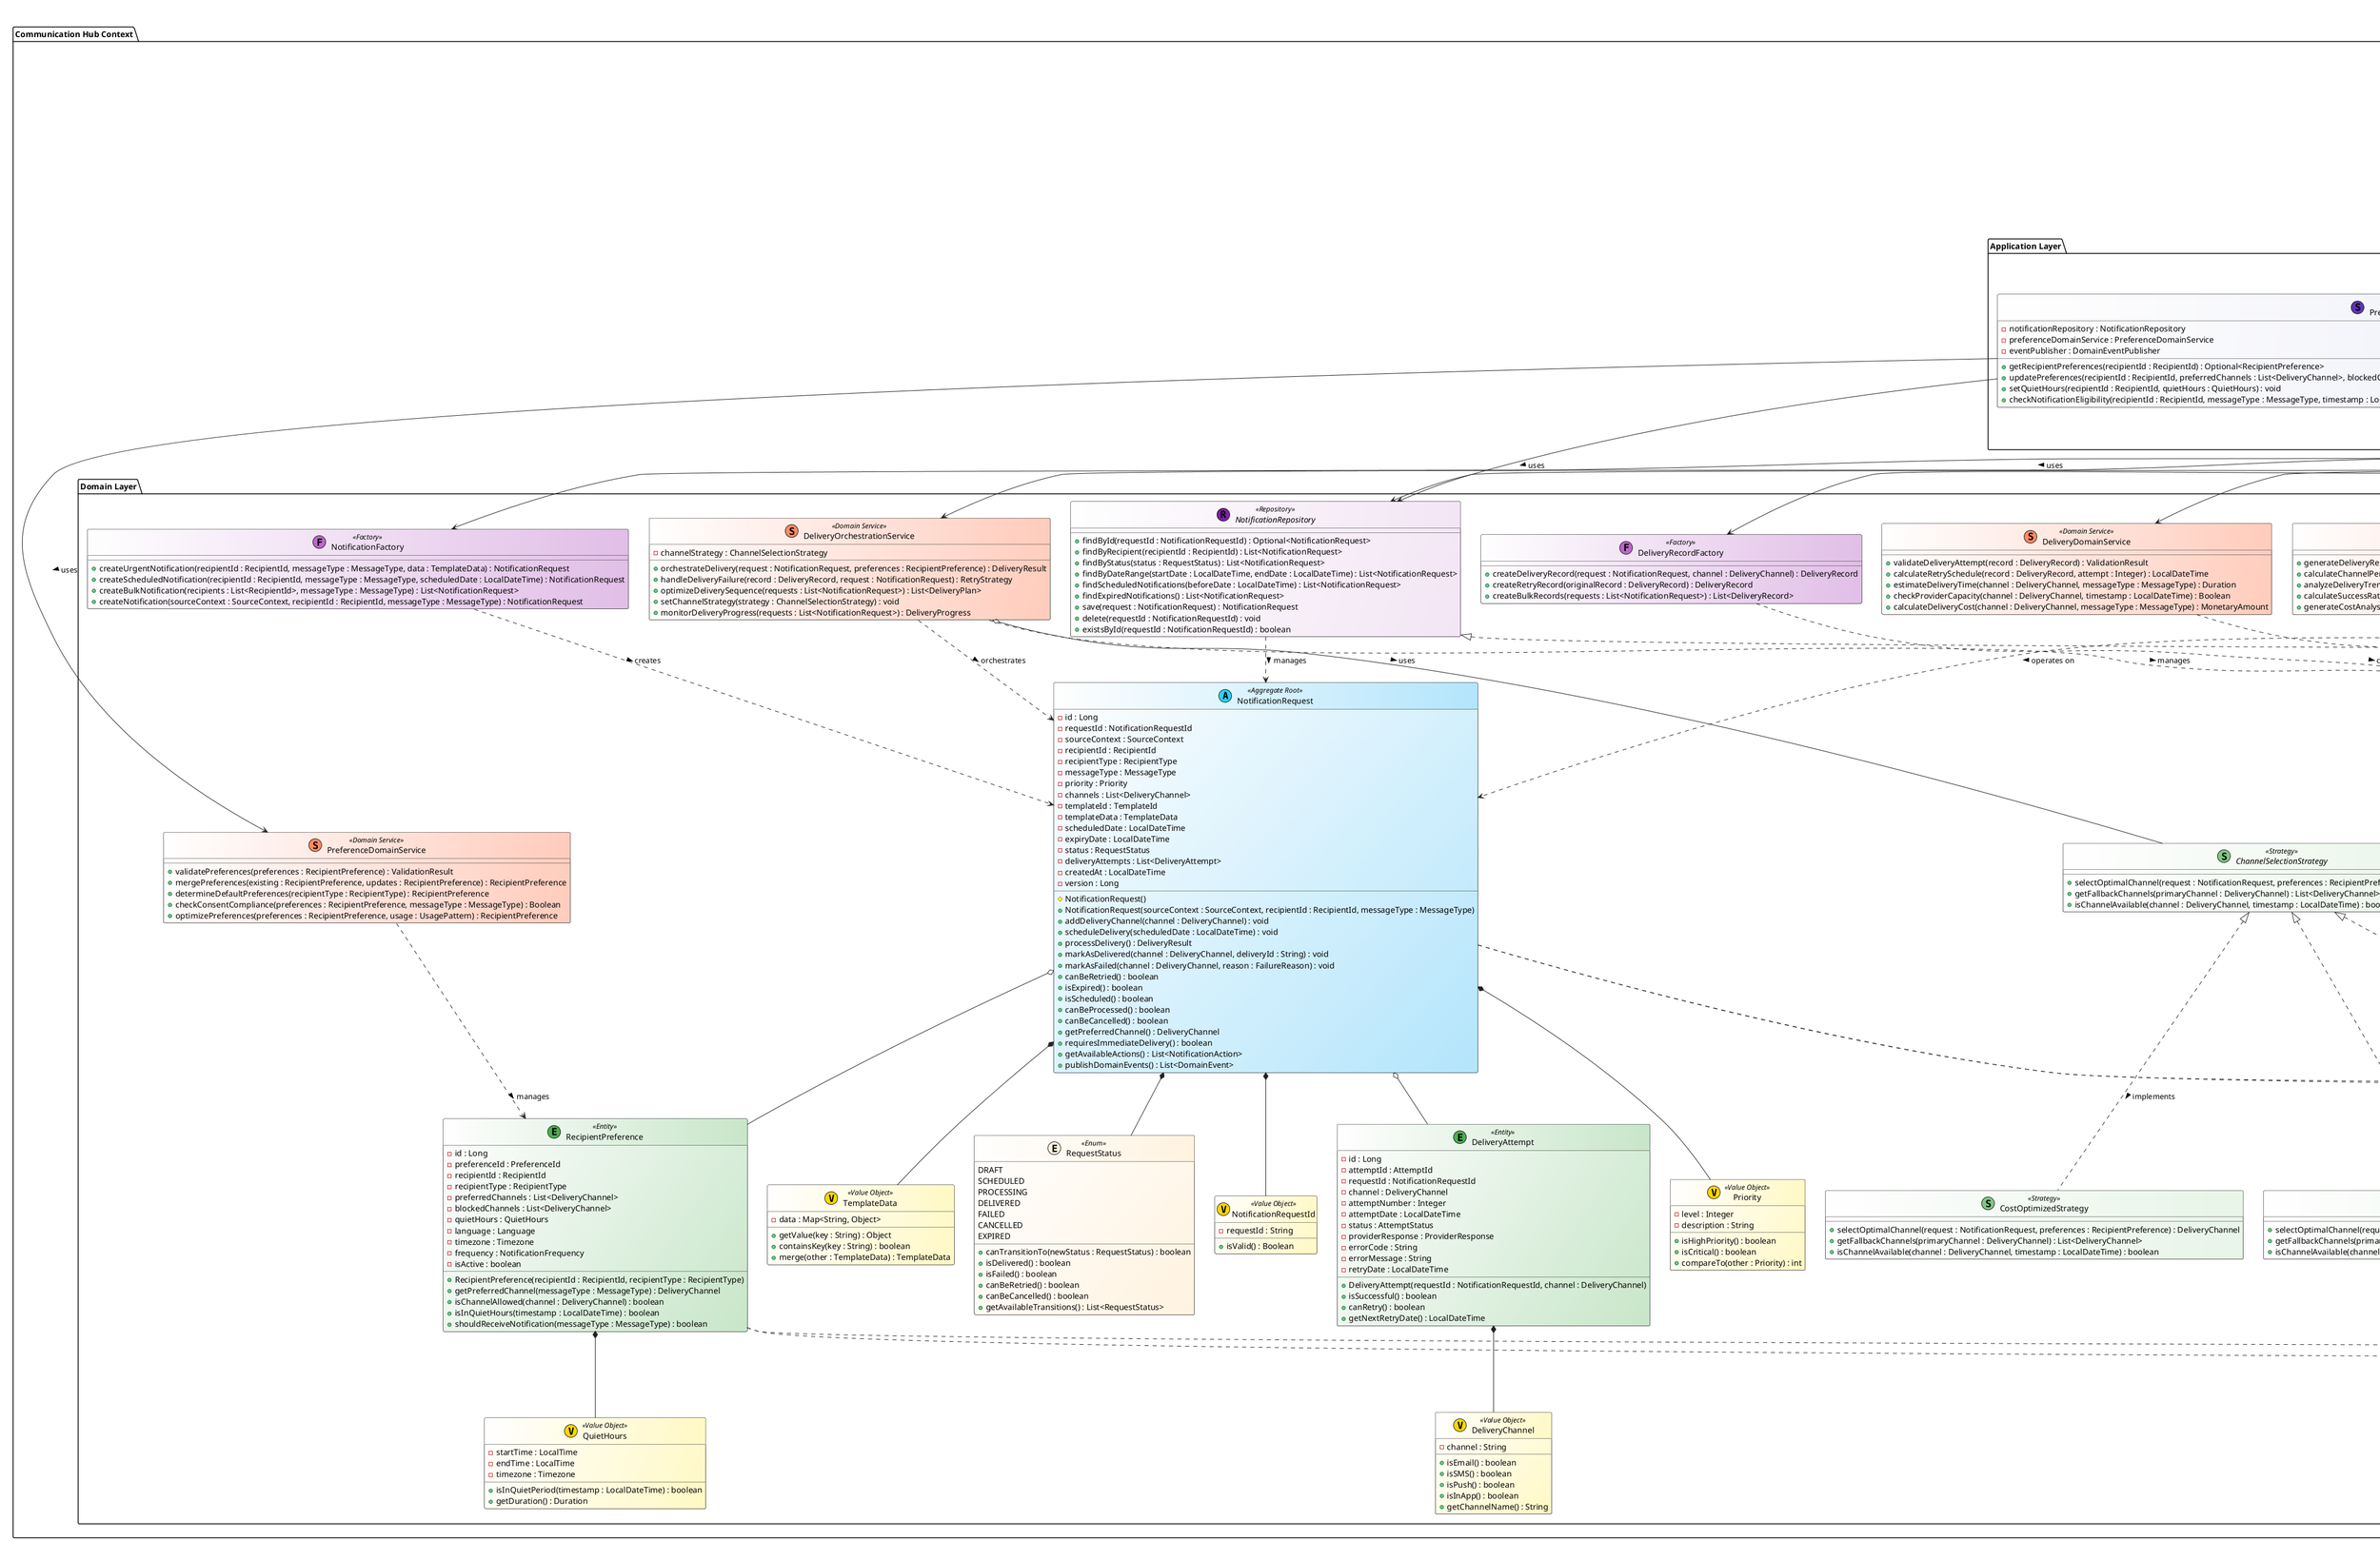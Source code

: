 @startuml Communication Hub: Domain Layer Class Diagram

title Communication Hub: Domain Layer Class Diagram

skinparam class {
    BackgroundColor<<Aggregate Root>> #FFFFFF/B3E5FC
    BackgroundColor<<Entity>> #FFFFFF/C8E6C9
    BackgroundColor<<Value Object>> #FFFFFF/FFF9C4
    BackgroundColor<<Domain Service>> #FFFFFF/FFCCBC
    BackgroundColor<<Application Service>> #FFFFFF/E8EAF6
    BackgroundColor<<Repository>> #FFFFFF/F3E5F5
    BackgroundColor<<Controller>> #FFFFFF/E0F2F1
    BackgroundColor<<Factory>> #FFFFFF/E1BEE7
    BackgroundColor<<Strategy>> #FFFFFF/E8F5E8
    BackgroundColor<<Enum>> #FFFFFF/FFF3E0
    BorderColor #212121
    ArrowColor #212121
    FontSize 14
}

package "Communication Hub Context" {

    package "Interfaces Layer" {
        ' ===================== CONTROLLERS =====================
        class "NotificationController" <<(C, #00695C) Controller>> {
            - notificationService : NotificationApplicationService
            + createNotification(request : CreateNotificationRequest) : ResponseEntity<NotificationResponse>
            + sendNotification(requestId : Long, request : SendNotificationRequest) : ResponseEntity<DeliveryResultResponse>
            + getNotification(requestId : Long) : ResponseEntity<NotificationResponse>
            + getNotificationsByRecipient(recipientId : String, status : String, startDate : LocalDate, endDate : LocalDate) : ResponseEntity<List<NotificationResponse>>
            + scheduleNotification(requestId : Long, request : ScheduleNotificationRequest) : ResponseEntity<Void>
            + retryNotification(requestId : Long, request : RetryNotificationRequest) : ResponseEntity<DeliveryResultResponse>
            + cancelNotification(requestId : Long) : ResponseEntity<Void>
        }

        class "TemplateController" <<(C, #00695C) Controller>> {
            - templateService : TemplateApplicationService
            + createTemplate(request : CreateTemplateRequest) : ResponseEntity<TemplateResponse>
            + updateTemplate(templateId : Long, request : UpdateTemplateRequest) : ResponseEntity<Void>
            + getTemplate(templateId : Long) : ResponseEntity<TemplateResponse>
            + getTemplatesByType(messageType : String, channel : String) : ResponseEntity<List<TemplateResponse>>
            + activateTemplate(templateId : Long) : ResponseEntity<Void>
            + deactivateTemplate(templateId : Long) : ResponseEntity<Void>
            + renderPreview(templateId : Long, request : PreviewRequest) : ResponseEntity<RenderedMessageResponse>
        }

        class "DeliveryController" <<(C, #00695C) Controller>> {
            - deliveryService : DeliveryApplicationService
            + getDeliveryRecord(recordId : Long) : ResponseEntity<DeliveryRecordResponse>
            + getDeliveryHistory(requestId : Long) : ResponseEntity<List<DeliveryRecordResponse>>
            + getDeliveryAnalytics(startDate : LocalDate, endDate : LocalDate, channel : String) : ResponseEntity<DeliveryAnalyticsResponse>
            + updateDeliveryStatus(recordId : Long, request : UpdateDeliveryStatusRequest) : ResponseEntity<Void>
            + getChannelPerformance(channel : String, period : String) : ResponseEntity<ChannelPerformanceResponse>
        }

        class "PreferenceController" <<(C, #00695C) Controller>> {
            - preferenceService : PreferenceApplicationService
            + getRecipientPreferences(recipientId : String) : ResponseEntity<RecipientPreferenceResponse>
            + updateRecipientPreferences(recipientId : String, request : UpdatePreferencesRequest) : ResponseEntity<Void>
            + setPreferredChannels(recipientId : String, request : SetChannelsRequest) : ResponseEntity<Void>
            + setQuietHours(recipientId : String, request : SetQuietHoursRequest) : ResponseEntity<Void>
        }
    }

    package "Application Layer" {
        ' ===================== APPLICATION SERVICES =====================
        class "NotificationApplicationService" <<(S, #5E35B1) Application Service>> {
            - notificationRepository : NotificationRepository
            - notificationDomainService : NotificationDomainService
            - notificationFactory : NotificationFactory
            - deliveryOrchestrationService : DeliveryOrchestrationService
            - eventPublisher : DomainEventPublisher

            + createNotification(sourceContext : SourceContext, recipientId : RecipientId, recipientType : RecipientType, messageType : MessageType, templateId : TemplateId, templateData : TemplateData, priority : Priority) : NotificationRequest
            + scheduleNotification(requestId : NotificationRequestId, scheduledDate : LocalDateTime) : void
            + sendNotification(requestId : NotificationRequestId, forceDelivery : Boolean, overrideChannels : List<DeliveryChannel>) : DeliveryResult
            + retryNotification(requestId : NotificationRequestId, channel : DeliveryChannel) : DeliveryResult
            + cancelNotification(requestId : NotificationRequestId) : void
            + getNotificationById(requestId : NotificationRequestId) : Optional<NotificationRequest>
            + getNotificationsByRecipient(recipientId : RecipientId, status : RequestStatus, dateRange : DateRange) : List<NotificationRequest>
        }

        class "TemplateApplicationService" <<(S, #5E35B1) Application Service>> {
            - templateRepository : TemplateRepository
            - templateDomainService : TemplateDomainService
            - templateFactory : TemplateFactory
            - messageRenderingService : MessageRenderingService
            - eventPublisher : DomainEventPublisher

            + createTemplate(name : String, category : TemplateCategory, messageType : MessageType, channels : List<DeliveryChannel>, subject : String, bodyTemplate : String, variables : List<TemplateVariable>) : MessageTemplate
            + updateTemplate(templateId : TemplateId, subject : String, bodyTemplate : String, variables : List<TemplateVariable>) : void
            + activateTemplate(templateId : TemplateId) : void
            + deactivateTemplate(templateId : TemplateId) : void
            + addLocalization(templateId : TemplateId, language : Language, content : LocalizedContent) : void
            + getTemplateById(templateId : TemplateId) : Optional<MessageTemplate>
            + getTemplatesByType(messageType : MessageType, channel : DeliveryChannel, activeOnly : Boolean) : List<MessageTemplate>
            + renderPreview(templateId : TemplateId, data : TemplateData, language : Language) : RenderedMessage
        }

        class "DeliveryApplicationService" <<(S, #5E35B1) Application Service>> {
            - deliveryRepository : DeliveryRepository
            - deliveryDomainService : DeliveryDomainService
            - deliveryRecordFactory : DeliveryRecordFactory
            - deliveryAnalyticsService : DeliveryAnalyticsService
            - eventPublisher : DomainEventPublisher

            + recordDeliveryAttempt(requestId : NotificationRequestId, channel : DeliveryChannel, attemptNumber : Integer) : DeliveryRecord
            + markDeliveryAsSuccessful(recordId : DeliveryRecordId, providerTransactionId : String) : void
            + markDeliveryAsFailed(recordId : DeliveryRecordId, reason : FailureReason) : void
            + getDeliveryRecord(recordId : DeliveryRecordId) : Optional<DeliveryRecord>
            + getDeliveryHistory(requestId : NotificationRequestId) : List<DeliveryRecord>
            + getDeliveryAnalytics(startDate : LocalDateTime, endDate : LocalDateTime, channel : DeliveryChannel) : DeliveryAnalytics
            + getChannelPerformance(channel : DeliveryChannel, period : TimePeriod) : ChannelPerformance
        }

        class "PreferenceApplicationService" <<(S, #5E35B1) Application Service>> {
            - notificationRepository : NotificationRepository
            - preferenceDomainService : PreferenceDomainService
            - eventPublisher : DomainEventPublisher

            + getRecipientPreferences(recipientId : RecipientId) : Optional<RecipientPreference>
            + updatePreferences(recipientId : RecipientId, preferredChannels : List<DeliveryChannel>, blockedChannels : List<DeliveryChannel>, language : Language, timezone : Timezone, frequency : NotificationFrequency) : void
            + setQuietHours(recipientId : RecipientId, quietHours : QuietHours) : void
            + checkNotificationEligibility(recipientId : RecipientId, messageType : MessageType, timestamp : LocalDateTime) : Boolean
        }
    }

    package "Domain Layer" {
        ' ===================== AGGREGATES =====================
        class "NotificationRequest" <<(A, #27D3F5) Aggregate Root>> {
            - id : Long
            - requestId : NotificationRequestId
            - sourceContext : SourceContext
            - recipientId : RecipientId
            - recipientType : RecipientType
            - messageType : MessageType
            - priority : Priority
            - channels : List<DeliveryChannel>
            - templateId : TemplateId
            - templateData : TemplateData
            - scheduledDate : LocalDateTime
            - expiryDate : LocalDateTime
            - status : RequestStatus
            - deliveryAttempts : List<DeliveryAttempt>
            - createdAt : LocalDateTime
            - version : Long

            # NotificationRequest()
            + NotificationRequest(sourceContext : SourceContext, recipientId : RecipientId, messageType : MessageType)
            + addDeliveryChannel(channel : DeliveryChannel) : void
            + scheduleDelivery(scheduledDate : LocalDateTime) : void
            + processDelivery() : DeliveryResult
            + markAsDelivered(channel : DeliveryChannel, deliveryId : String) : void
            + markAsFailed(channel : DeliveryChannel, reason : FailureReason) : void
            + canBeRetried() : boolean
            + isExpired() : boolean
            + isScheduled() : boolean
            + canBeProcessed() : boolean
            + canBeCancelled() : boolean
            + getPreferredChannel() : DeliveryChannel
            + requiresImmediateDelivery() : boolean
            + getAvailableActions() : List<NotificationAction>
            + publishDomainEvents() : List<DomainEvent>
        }

        class "MessageTemplate" <<(A, #27D3F5) Aggregate Root>> {
            - id : Long
            - templateId : TemplateId
            - name : String
            - category : TemplateCategory
            - messageType : MessageType
            - channels : List<DeliveryChannel>
            - subject : String
            - bodyTemplate : String
            - variables : List<TemplateVariable>
            - localization : Map<Language, LocalizedContent>
            - version : TemplateVersion
            - status : TemplateStatus
            - metadata : TemplateMetadata
            - createdAt : LocalDateTime
            - version : Long

            # MessageTemplate()
            + MessageTemplate(name : String, category : TemplateCategory, messageType : MessageType)
            + updateContent(subject : String, body : String) : void
            + addLocalization(language : Language, content : LocalizedContent) : void
            + addVariable(variable : TemplateVariable) : void
            + renderMessage(data : TemplateData, language : Language) : RenderedMessage
            + isCompatibleWith(channel : DeliveryChannel) : boolean
            + validateTemplate() : ValidationResult
            + activate() : void
            + deactivate() : void
            + canBeModified() : boolean
            + canBeActivated() : boolean
            + canBeDeactivated() : boolean
            + getAvailableActions() : List<TemplateAction>
            + publishDomainEvents() : List<DomainEvent>
        }

        class "DeliveryRecord" <<(A, #27D3F5) Aggregate Root>> {
            - id : Long
            - recordId : DeliveryRecordId
            - requestId : NotificationRequestId
            - recipientId : RecipientId
            - channel : DeliveryChannel
            - providerTransactionId : String
            - status : DeliveryStatus
            - attemptNumber : Integer
            - deliveryDate : LocalDateTime
            - confirmationDate : LocalDateTime
            - failureReason : FailureReason
            - cost : MonetaryAmount
            - metadata : DeliveryMetadata
            - version : Long

            # DeliveryRecord()
            + DeliveryRecord(requestId : NotificationRequestId, channel : DeliveryChannel)
            + markAsDelivered(providerTransactionId : String) : void
            + markAsFailed(reason : FailureReason) : void
            + markAsConfirmed() : void
            + calculateDeliveryTime() : Duration
            + isSuccessful() : boolean
            + canBeRetried() : boolean
            + canBeUpdated() : boolean
            + getAvailableActions() : List<DeliveryAction>
            + publishDomainEvents() : List<DomainEvent>
        }

        ' ===================== ENTITIES =====================
        class "DeliveryAttempt" <<(E, #4CAF50) Entity>> {
            - id : Long
            - attemptId : AttemptId
            - requestId : NotificationRequestId
            - channel : DeliveryChannel
            - attemptNumber : Integer
            - attemptDate : LocalDateTime
            - status : AttemptStatus
            - providerResponse : ProviderResponse
            - errorCode : String
            - errorMessage : String
            - retryDate : LocalDateTime

            + DeliveryAttempt(requestId : NotificationRequestId, channel : DeliveryChannel)
            + isSuccessful() : boolean
            + canRetry() : boolean
            + getNextRetryDate() : LocalDateTime
        }

        class "RecipientPreference" <<(E, #4CAF50) Entity>> {
            - id : Long
            - preferenceId : PreferenceId
            - recipientId : RecipientId
            - recipientType : RecipientType
            - preferredChannels : List<DeliveryChannel>
            - blockedChannels : List<DeliveryChannel>
            - quietHours : QuietHours
            - language : Language
            - timezone : Timezone
            - frequency : NotificationFrequency
            - isActive : boolean

            + RecipientPreference(recipientId : RecipientId, recipientType : RecipientType)
            + getPreferredChannel(messageType : MessageType) : DeliveryChannel
            + isChannelAllowed(channel : DeliveryChannel) : boolean
            + isInQuietHours(timestamp : LocalDateTime) : boolean
            + shouldReceiveNotification(messageType : MessageType) : boolean
        }

        class "TemplateVariable" <<(E, #4CAF50) Entity>> {
            - id : Long
            - variableId : VariableId
            - name : String
            - dataType : VariableDataType
            - isRequired : boolean
            - defaultValue : String
            - validation : ValidationRule
            - description : String

            + TemplateVariable(name : String, dataType : VariableDataType)
            + validate(value : String) : ValidationResult
            + getFormattedValue(value : String, format : String) : String
        }

        ' ===================== ENUMS =====================
        enum "RequestStatus" <<(E, #FFF3E0) Enum>> {
            DRAFT
            SCHEDULED
            PROCESSING
            DELIVERED
            FAILED
            CANCELLED
            EXPIRED

            + canTransitionTo(newStatus : RequestStatus) : boolean
            + isDelivered() : boolean
            + isFailed() : boolean
            + canBeRetried() : boolean
            + canBeCancelled() : boolean
            + getAvailableTransitions() : List<RequestStatus>
        }

        enum "TemplateStatus" <<(E, #FFF3E0) Enum>> {
            DRAFT
            ACTIVE
            INACTIVE
            DEPRECATED

            + canTransitionTo(newStatus : TemplateStatus) : boolean
            + isActive() : boolean
            + canBeModified() : boolean
            + canBeActivated() : boolean
            + getAvailableTransitions() : List<TemplateStatus>
        }

        enum "DeliveryStatus" <<(E, #FFF3E0) Enum>> {
            PENDING
            IN_PROGRESS
            DELIVERED
            FAILED
            CONFIRMED

            + canTransitionTo(newStatus : DeliveryStatus) : boolean
            + isDelivered() : boolean
            + isFailed() : boolean
            + canBeUpdated() : boolean
            + getAvailableTransitions() : List<DeliveryStatus>
        }

        enum "NotificationAction" <<(E, #FFF3E0) Enum>> {
            SCHEDULE
            SEND
            RETRY
            CANCEL
            UPDATE_PRIORITY

            + isAllowedForStatus(status : RequestStatus) : boolean
            + requiresChannel() : boolean
        }

        enum "TemplateAction" <<(E, #FFF3E0) Enum>> {
            ACTIVATE
            DEACTIVATE
            UPDATE_CONTENT
            ADD_LOCALIZATION
            DEPRECATE

            + isAllowedForStatus(status : TemplateStatus) : boolean
            + requiresValidation() : boolean
        }

        enum "DeliveryAction" <<(E, #FFF3E0) Enum>> {
            RETRY
            CONFIRM
            UPDATE_STATUS
            CANCEL

            + isAllowedForStatus(status : DeliveryStatus) : boolean
            + requiresProvider() : boolean
        }

        ' ===================== VALUE OBJECTS (LOCAL) =====================
        class "NotificationRequestId" <<(V, #FFD700) Value Object>> {
            - requestId : String
            + isValid() : Boolean
        }

        class "TemplateId" <<(V, #FFD700) Value Object>> {
            - templateId : String
        }

        class "DeliveryRecordId" <<(V, #FFD700) Value Object>> {
            - recordId : String
        }

        class "DeliveryChannel" <<(V, #FFD700) Value Object>> {
            - channel : String
            + isEmail() : boolean
            + isSMS() : boolean
            + isPush() : boolean
            + isInApp() : boolean
            + getChannelName() : String
        }

        class "Priority" <<(V, #FFD700) Value Object>> {
            - level : Integer
            - description : String
            + isHighPriority() : boolean
            + isCritical() : boolean
            + compareTo(other : Priority) : int
        }

        class "TemplateData" <<(V, #FFD700) Value Object>> {
            - data : Map<String, Object>
            + getValue(key : String) : Object
            + containsKey(key : String) : boolean
            + merge(other : TemplateData) : TemplateData
        }

        class "RenderedMessage" <<(V, #FFD700) Value Object>> {
            - subject : String
            - body : String
            - channel : DeliveryChannel
            - metadata : MessageMetadata
            + getSubject() : String
            + getBody() : String
            + getMetadata() : MessageMetadata
        }

        class "MessageType" <<(V, #FFD700) Value Object>> {
            - type : String
            + isAlert() : boolean
            + isNotification() : boolean
            + isMarketing() : boolean
            + isTransactional() : boolean
        }

        class "QuietHours" <<(V, #FFD700) Value Object>> {
            - startTime : LocalTime
            - endTime : LocalTime
            - timezone : Timezone
            + isInQuietPeriod(timestamp : LocalDateTime) : boolean
            + getDuration() : Duration
        }

        class "SourceContext" <<(V, #FFD700) Value Object>> {
            - contextName : String
            - contextId : String
            - metadata : Map<String, String>
            + getFullContext() : String
        }

        ' ===================== FACTORIES (Creational Pattern) =====================
        class "NotificationFactory" <<(F, #BA68C8) Factory>> {
            + createUrgentNotification(recipientId : RecipientId, messageType : MessageType, data : TemplateData) : NotificationRequest
            + createScheduledNotification(recipientId : RecipientId, messageType : MessageType, scheduledDate : LocalDateTime) : NotificationRequest
            + createBulkNotification(recipients : List<RecipientId>, messageType : MessageType) : List<NotificationRequest>
            + createNotification(sourceContext : SourceContext, recipientId : RecipientId, messageType : MessageType) : NotificationRequest
        }

        class "TemplateFactory" <<(F, #BA68C8) Factory>> {
            + createEmailTemplate(name : String, subject : String, body : String) : MessageTemplate
            + createSMSTemplate(name : String, body : String) : MessageTemplate
            + createPushTemplate(name : String, title : String, body : String) : MessageTemplate
            + createTemplate(name : String, category : TemplateCategory, messageType : MessageType) : MessageTemplate
        }

        class "DeliveryRecordFactory" <<(F, #BA68C8) Factory>> {
            + createDeliveryRecord(request : NotificationRequest, channel : DeliveryChannel) : DeliveryRecord
            + createRetryRecord(originalRecord : DeliveryRecord) : DeliveryRecord
            + createBulkRecords(requests : List<NotificationRequest>) : List<DeliveryRecord>
        }

        ' ===================== STRATEGIES (Behavioral Pattern) =====================
        interface "ChannelSelectionStrategy" <<(S, #81C784) Strategy>> {
            + selectOptimalChannel(request : NotificationRequest, preferences : RecipientPreference) : DeliveryChannel
            + getFallbackChannels(primaryChannel : DeliveryChannel) : List<DeliveryChannel>
            + isChannelAvailable(channel : DeliveryChannel, timestamp : LocalDateTime) : boolean
        }

        class "PriorityBasedStrategy" <<(S, #81C784) Strategy>> {
            + selectOptimalChannel(request : NotificationRequest, preferences : RecipientPreference) : DeliveryChannel
            + getFallbackChannels(primaryChannel : DeliveryChannel) : List<DeliveryChannel>
            + isChannelAvailable(channel : DeliveryChannel, timestamp : LocalDateTime) : boolean
        }

        class "CostOptimizedStrategy" <<(S, #81C784) Strategy>> {
            + selectOptimalChannel(request : NotificationRequest, preferences : RecipientPreference) : DeliveryChannel
            + getFallbackChannels(primaryChannel : DeliveryChannel) : List<DeliveryChannel>
            + isChannelAvailable(channel : DeliveryChannel, timestamp : LocalDateTime) : boolean
        }

        class "ReliabilityBasedStrategy" <<(S, #81C784) Strategy>> {
            + selectOptimalChannel(request : NotificationRequest, preferences : RecipientPreference) : DeliveryChannel
            + getFallbackChannels(primaryChannel : DeliveryChannel) : List<DeliveryChannel>
            + isChannelAvailable(channel : DeliveryChannel, timestamp : LocalDateTime) : boolean
        }

        ' ===================== DOMAIN SERVICES =====================
        class "NotificationDomainService" <<(S, #FF8A65) Domain Service>> {
            + validateNotificationCreation(request : NotificationRequest) : ValidationResult
            + determineOptimalDeliveryChannels(request : NotificationRequest, preferences : RecipientPreference) : List<DeliveryChannel>
            + calculateDeliverySchedule(request : NotificationRequest, preferences : RecipientPreference) : LocalDateTime
            + checkRecipientEligibility(recipientId : RecipientId, messageType : MessageType) : Boolean
            + estimateDeliveryCost(request : NotificationRequest, channels : List<DeliveryChannel>) : MonetaryAmount
        }

        class "TemplateDomainService" <<(S, #FF8A65) Domain Service>> {
            + validateTemplateCreation(template : MessageTemplate) : ValidationResult
            + validateTemplateVariables(variables : List<TemplateVariable>) : ValidationResult
            + optimizeTemplateContent(template : MessageTemplate, channel : DeliveryChannel) : String
            + checkTemplateDuplication(template : MessageTemplate, existingTemplates : List<MessageTemplate>) : ValidationResult
            + generateTemplateMetrics(template : MessageTemplate, usage : UsageData) : TemplateMetrics
        }

        class "DeliveryDomainService" <<(S, #FF8A65) Domain Service>> {
            + validateDeliveryAttempt(record : DeliveryRecord) : ValidationResult
            + calculateRetrySchedule(record : DeliveryRecord, attempt : Integer) : LocalDateTime
            + estimateDeliveryTime(channel : DeliveryChannel, messageType : MessageType) : Duration
            + checkProviderCapacity(channel : DeliveryChannel, timestamp : LocalDateTime) : Boolean
            + calculateDeliveryCost(channel : DeliveryChannel, messageType : MessageType) : MonetaryAmount
        }

        class "DeliveryOrchestrationService" <<(S, #FF8A65) Domain Service>> {
            - channelStrategy : ChannelSelectionStrategy
            + orchestrateDelivery(request : NotificationRequest, preferences : RecipientPreference) : DeliveryResult
            + handleDeliveryFailure(record : DeliveryRecord, request : NotificationRequest) : RetryStrategy
            + optimizeDeliverySequence(requests : List<NotificationRequest>) : List<DeliveryPlan>
            + setChannelStrategy(strategy : ChannelSelectionStrategy) : void
            + monitorDeliveryProgress(requests : List<NotificationRequest>) : DeliveryProgress
        }

        class "MessageRenderingService" <<(S, #FF8A65) Domain Service>> {
            + renderMessage(template : MessageTemplate, data : TemplateData, channel : DeliveryChannel) : RenderedMessage
            + validateTemplateData(template : MessageTemplate, data : TemplateData) : ValidationResult
            + processTemplateVariables(template : String, data : TemplateData) : String
            + optimizeMessageForChannel(message : RenderedMessage, channel : DeliveryChannel) : RenderedMessage
            + generatePreview(template : MessageTemplate, data : TemplateData) : RenderedMessage
        }

        class "DeliveryAnalyticsService" <<(S, #FF8A65) Domain Service>> {
            + generateDeliveryReport(startDate : LocalDateTime, endDate : LocalDateTime) : DeliveryReport
            + calculateChannelPerformance(channel : DeliveryChannel, period : TimePeriod) : ChannelPerformance
            + analyzeDeliveryTrends(records : List<DeliveryRecord>) : DeliveryTrends
            + calculateSuccessRates(channel : DeliveryChannel, messageType : MessageType) : Double
            + generateCostAnalysis(period : TimePeriod) : CostAnalysis
        }

        class "PreferenceDomainService" <<(S, #FF8A65) Domain Service>> {
            + validatePreferences(preferences : RecipientPreference) : ValidationResult
            + mergePreferences(existing : RecipientPreference, updates : RecipientPreference) : RecipientPreference
            + determineDefaultPreferences(recipientType : RecipientType) : RecipientPreference
            + checkConsentCompliance(preferences : RecipientPreference, messageType : MessageType) : Boolean
            + optimizePreferences(preferences : RecipientPreference, usage : UsagePattern) : RecipientPreference
        }

        ' ===================== REPOSITORY INTERFACES =====================
        interface "NotificationRepository" <<(R, #7B1FA2) Repository>> {
            + findById(requestId : NotificationRequestId) : Optional<NotificationRequest>
            + findByRecipient(recipientId : RecipientId) : List<NotificationRequest>
            + findByStatus(status : RequestStatus) : List<NotificationRequest>
            + findByDateRange(startDate : LocalDateTime, endDate : LocalDateTime) : List<NotificationRequest>
            + findScheduledNotifications(beforeDate : LocalDateTime) : List<NotificationRequest>
            + findExpiredNotifications() : List<NotificationRequest>
            + save(request : NotificationRequest) : NotificationRequest
            + delete(requestId : NotificationRequestId) : void
            + existsById(requestId : NotificationRequestId) : boolean
        }

        interface "TemplateRepository" <<(R, #7B1FA2) Repository>> {
            + findById(templateId : TemplateId) : Optional<MessageTemplate>
            + findByMessageType(messageType : MessageType) : List<MessageTemplate>
            + findByChannel(channel : DeliveryChannel) : List<MessageTemplate>
            + findActiveTemplates() : List<MessageTemplate>
            + findByCategory(category : TemplateCategory) : List<MessageTemplate>
            + save(template : MessageTemplate) : MessageTemplate
            + delete(templateId : TemplateId) : void
            + existsById(templateId : TemplateId) : boolean
        }

        interface "DeliveryRepository" <<(R, #7B1FA2) Repository>> {
            + findById(recordId : DeliveryRecordId) : Optional<DeliveryRecord>
            + findByRequestId(requestId : NotificationRequestId) : List<DeliveryRecord>
            + findByChannel(channel : DeliveryChannel) : List<DeliveryRecord>
            + findByStatus(status : DeliveryStatus) : List<DeliveryRecord>
            + findByDateRange(startDate : LocalDateTime, endDate : LocalDateTime) : List<DeliveryRecord>
            + findFailedDeliveries() : List<DeliveryRecord>
            + save(record : DeliveryRecord) : DeliveryRecord
            + delete(recordId : DeliveryRecordId) : void
            + existsById(recordId : DeliveryRecordId) : boolean
        }
    }

    package "Infrastructure Layer" {
        ' ===================== REPOSITORY IMPLEMENTATIONS =====================
        class "JpaNotificationRepository" <<(R, #7B1FA2) Repository>> {
            - jpaRepository : NotificationJpaRepository
            - notificationMapper : NotificationMapper
            - attemptMapper : DeliveryAttemptMapper
            + findById(requestId : NotificationRequestId) : Optional<NotificationRequest>
            + findByRecipient(recipientId : RecipientId) : List<NotificationRequest>
            + findByStatus(status : RequestStatus) : List<NotificationRequest>
            + findByDateRange(startDate : LocalDateTime, endDate : LocalDateTime) : List<NotificationRequest>
            + findScheduledNotifications(beforeDate : LocalDateTime) : List<NotificationRequest>
            + findExpiredNotifications() : List<NotificationRequest>
            + save(request : NotificationRequest) : NotificationRequest
            + delete(requestId : NotificationRequestId) : void
            + existsById(requestId : NotificationRequestId) : boolean
        }

        class "JpaTemplateRepository" <<(R, #7B1FA2) Repository>> {
            - jpaRepository : TemplateJpaRepository
            - templateMapper : TemplateMapper
            - variableMapper : TemplateVariableMapper
            + findById(templateId : TemplateId) : Optional<MessageTemplate>
            + findByMessageType(messageType : MessageType) : List<MessageTemplate>
            + findByChannel(channel : DeliveryChannel) : List<MessageTemplate>
            + findActiveTemplates() : List<MessageTemplate>
            + findByCategory(category : TemplateCategory) : List<MessageTemplate>
            + save(template : MessageTemplate) : MessageTemplate
            + delete(templateId : TemplateId) : void
            + existsById(templateId : TemplateId) : boolean
        }

        class "JpaDeliveryRepository" <<(R, #7B1FA2) Repository>> {
            - jpaRepository : DeliveryJpaRepository
            - deliveryMapper : DeliveryRecordMapper
            + findById(recordId : DeliveryRecordId) : Optional<DeliveryRecord>
            + findByRequestId(requestId : NotificationRequestId) : List<DeliveryRecord>
            + findByChannel(channel : DeliveryChannel) : List<DeliveryRecord>
            + findByStatus(status : DeliveryStatus) : List<DeliveryRecord>
            + findByDateRange(startDate : LocalDateTime, endDate : LocalDateTime) : List<DeliveryRecord>
            + findFailedDeliveries() : List<DeliveryRecord>
            + save(record : DeliveryRecord) : DeliveryRecord
            + delete(recordId : DeliveryRecordId) : void
            + existsById(recordId : DeliveryRecordId) : boolean
        }
    }
}

package "Shared Kernel" {
    package "Domain Layer" {
        class "RecipientId" <<(V, #FFD700) Value Object>> {
            - recipientId : String
        }

        class "Language" <<(V, #FFD700) Value Object>> {
            - languageCode : String
            - displayName : String
        }

        class "Timezone" <<(V, #FFD700) Value Object>> {
            - timezoneId : String
        }

        class "MonetaryAmount" <<(V, #FFD700) Value Object>> {
            - amount : BigDecimal
            - currency : Currency
        }

        class "ValidationResult" <<(V, #FFD700) Value Object>> {
            - isValid : Boolean
            - errors : List<String>
            - warnings : List<String>
            + hasErrors() : Boolean
            + hasWarnings() : Boolean
        }

        class "DateRange" <<(V, #FFD700) Value Object>> {
            - startDate : LocalDate
            - endDate : LocalDate
            + contains(date : LocalDate) : Boolean
            + getDurationInDays() : Long
        }

        interface "DomainEvent" <<(E, #FFB74D) Domain Event>> {
            + getAggregateId() : String
            + getOccurredOn() : LocalDateTime
            + getEventType() : String
        }

        interface "DomainEventPublisher" <<(P, #FF8A65) Publisher>> {
            + publish(event : DomainEvent) : void
            + publishAll(events : List<DomainEvent>) : void
        }
    }
}

' ===================== RELATIONSHIPS =====================

' --- Controller Dependencies ---
NotificationController --> NotificationApplicationService : uses >
TemplateController --> TemplateApplicationService : uses >
DeliveryController --> DeliveryApplicationService : uses >
PreferenceController --> PreferenceApplicationService : uses >

' --- Application Service Dependencies ---
NotificationApplicationService --> NotificationRepository : uses >
NotificationApplicationService --> NotificationDomainService : uses >
NotificationApplicationService --> NotificationFactory : uses >
NotificationApplicationService --> DeliveryOrchestrationService : uses >
NotificationApplicationService --> DomainEventPublisher : uses >

TemplateApplicationService --> TemplateRepository : uses >
TemplateApplicationService --> TemplateDomainService : uses >
TemplateApplicationService --> TemplateFactory : uses >
TemplateApplicationService --> MessageRenderingService : uses >
TemplateApplicationService --> DomainEventPublisher : uses >

DeliveryApplicationService --> DeliveryRepository : uses >
DeliveryApplicationService --> DeliveryDomainService : uses >
DeliveryApplicationService --> DeliveryRecordFactory : uses >
DeliveryApplicationService --> DeliveryAnalyticsService : uses >
DeliveryApplicationService --> DomainEventPublisher : uses >

PreferenceApplicationService --> NotificationRepository : uses >
PreferenceApplicationService --> PreferenceDomainService : uses >
PreferenceApplicationService --> DomainEventPublisher : uses >

' --- Repository Implementations ---
NotificationRepository <|.. JpaNotificationRepository : implements >
TemplateRepository <|.. JpaTemplateRepository : implements >
DeliveryRepository <|.. JpaDeliveryRepository : implements >

' --- Aggregate Root Compositions ---
NotificationRequest *-- NotificationRequestId
NotificationRequest *-- Priority
NotificationRequest *-- TemplateData
NotificationRequest *-- RequestStatus
NotificationRequest o-- DeliveryAttempt
NotificationRequest o-- RecipientPreference

MessageTemplate *-- TemplateId
MessageTemplate *-- TemplateStatus
MessageTemplate o-- TemplateVariable

DeliveryRecord *-- DeliveryRecordId
DeliveryRecord *-- DeliveryStatus

' --- Entity Compositions ---
DeliveryAttempt *-- DeliveryChannel
RecipientPreference *-- QuietHours
TemplateVariable *-- ValidationResult

' --- Shared Kernel Usage ---
NotificationRequest ..> RecipientId : uses >
NotificationRequest ..> DomainEvent : publishes >
RecipientPreference ..> Language : uses >
RecipientPreference ..> Timezone : uses >
DeliveryRecord ..> MonetaryAmount : uses >
DeliveryRecord ..> DomainEvent : publishes >
MessageTemplate ..> ValidationResult : validates with >
MessageTemplate ..> DomainEvent : publishes >

' --- Factory Relationships ---
NotificationFactory ..> NotificationRequest : creates >
TemplateFactory ..> MessageTemplate : creates >
DeliveryRecordFactory ..> DeliveryRecord : creates >

' --- Strategy Relationships ---
ChannelSelectionStrategy <|.. PriorityBasedStrategy : implements >
ChannelSelectionStrategy <|.. CostOptimizedStrategy : implements >
ChannelSelectionStrategy <|.. ReliabilityBasedStrategy : implements >
DeliveryOrchestrationService o-- ChannelSelectionStrategy : uses >

' --- Domain Service Relationships ---
NotificationDomainService ..> NotificationRequest : operates on >
NotificationDomainService ..> ValidationResult : returns >
TemplateDomainService ..> MessageTemplate : operates on >
TemplateDomainService ..> ValidationResult : returns >
DeliveryDomainService ..> DeliveryRecord : operates on >
DeliveryOrchestrationService ..> NotificationRequest : orchestrates >
DeliveryOrchestrationService ..> DeliveryRecord : manages >
MessageRenderingService ..> MessageTemplate : uses >
MessageRenderingService ..> RenderedMessage : creates >
DeliveryAnalyticsService ..> DeliveryRecord : analyzes >
PreferenceDomainService ..> RecipientPreference : manages >

' --- Repository Relationships ---
NotificationRepository ..> NotificationRequest : manages >
TemplateRepository ..> MessageTemplate : manages >
DeliveryRepository ..> DeliveryRecord : manages >

@enduml